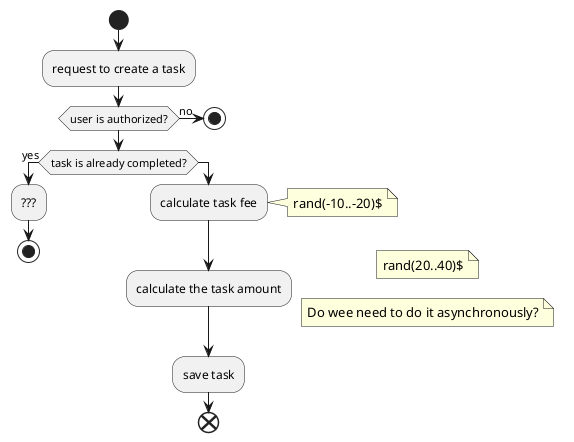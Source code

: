 @startuml Create task
    start
    :request to create a task;
    if (user is authorized?) then(no)
        stop
    endif
    if (task is already completed?) then(yes)
        :???;
        stop
    else
        :calculate task fee;
        note right
            rand(-10..-20)$
        end note
        :calculate the task amount;
        note right
            rand(20..40)$
        end note
        note right
            Do wee need to do it asynchronously?
        end note
        :save task;
        end
    endif
@enduml